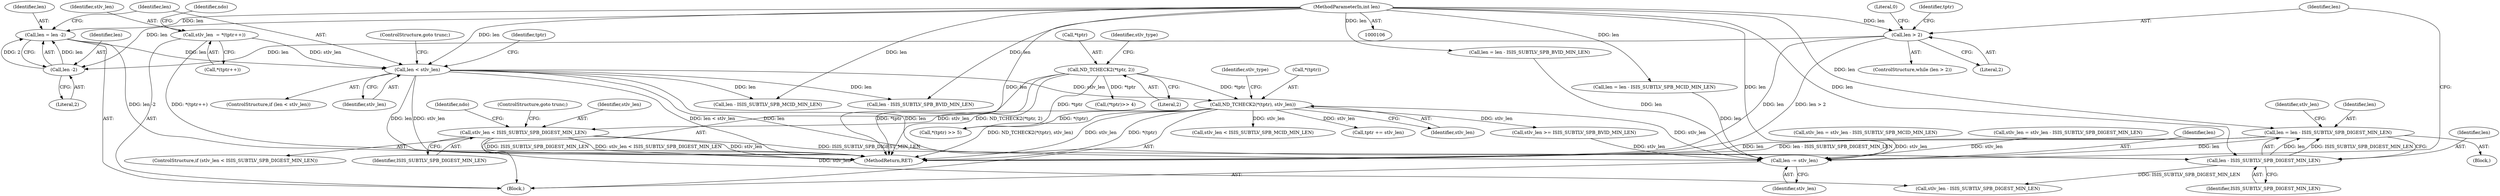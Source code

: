 digraph "0_tcpdump_b20e1639dbac84b3fcb393858521c13ad47a9d70_0@integer" {
"1000289" [label="(Call,len = len - ISIS_SUBTLV_SPB_DIGEST_MIN_LEN)"];
"1000291" [label="(Call,len - ISIS_SUBTLV_SPB_DIGEST_MIN_LEN)"];
"1000153" [label="(Call,len < stlv_len)"];
"1000147" [label="(Call,len = len -2)"];
"1000149" [label="(Call,len -2)"];
"1000116" [label="(Call,len > 2)"];
"1000109" [label="(MethodParameterIn,int len)"];
"1000129" [label="(Call,stlv_len  = *(tptr++))"];
"1000215" [label="(Call,stlv_len < ISIS_SUBTLV_SPB_DIGEST_MIN_LEN)"];
"1000157" [label="(Call,ND_TCHECK2(*(tptr), stlv_len))"];
"1000120" [label="(Call,ND_TCHECK2(*tptr, 2))"];
"1000363" [label="(Call,len -= stlv_len)"];
"1000116" [label="(Call,len > 2)"];
"1000365" [label="(Identifier,stlv_len)"];
"1000130" [label="(Identifier,stlv_len)"];
"1000206" [label="(Call,stlv_len = stlv_len - ISIS_SUBTLV_SPB_MCID_MIN_LEN)"];
"1000109" [label="(MethodParameterIn,int len)"];
"1000117" [label="(Identifier,len)"];
"1000125" [label="(Identifier,stlv_type)"];
"1000291" [label="(Call,len - ISIS_SUBTLV_SPB_DIGEST_MIN_LEN)"];
"1000151" [label="(Literal,2)"];
"1000221" [label="(Identifier,ndo)"];
"1000157" [label="(Call,ND_TCHECK2(*(tptr), stlv_len))"];
"1000347" [label="(Call,len = len - ISIS_SUBTLV_SPB_BVID_MIN_LEN)"];
"1000303" [label="(Call,stlv_len >= ISIS_SUBTLV_SPB_BVID_MIN_LEN)"];
"1000136" [label="(Identifier,ndo)"];
"1000167" [label="(Call,stlv_len < ISIS_SUBTLV_SPB_MCID_MIN_LEN)"];
"1000120" [label="(Call,ND_TCHECK2(*tptr, 2))"];
"1000295" [label="(Identifier,stlv_len)"];
"1000115" [label="(ControlStructure,while (len > 2))"];
"1000225" [label="(Call,*(tptr) >> 5)"];
"1000119" [label="(Block,)"];
"1000293" [label="(Identifier,ISIS_SUBTLV_SPB_DIGEST_MIN_LEN)"];
"1000213" [label="(Block,)"];
"1000118" [label="(Literal,2)"];
"1000363" [label="(Call,len -= stlv_len)"];
"1000129" [label="(Call,stlv_len  = *(tptr++))"];
"1000123" [label="(Literal,2)"];
"1000147" [label="(Call,len = len -2)"];
"1000156" [label="(ControlStructure,goto trunc;)"];
"1000152" [label="(ControlStructure,if (len < stlv_len))"];
"1000150" [label="(Identifier,len)"];
"1000131" [label="(Call,*(tptr++))"];
"1000367" [label="(Literal,0)"];
"1000159" [label="(Identifier,tptr)"];
"1000349" [label="(Call,len - ISIS_SUBTLV_SPB_BVID_MIN_LEN)"];
"1000216" [label="(Identifier,stlv_len)"];
"1000294" [label="(Call,stlv_len = stlv_len - ISIS_SUBTLV_SPB_DIGEST_MIN_LEN)"];
"1000149" [label="(Call,len -2)"];
"1000231" [label="(Call,(*tptr)>> 4)"];
"1000217" [label="(Identifier,ISIS_SUBTLV_SPB_DIGEST_MIN_LEN)"];
"1000158" [label="(Call,*(tptr))"];
"1000289" [label="(Call,len = len - ISIS_SUBTLV_SPB_DIGEST_MIN_LEN)"];
"1000218" [label="(ControlStructure,goto trunc;)"];
"1000360" [label="(Call,tptr += stlv_len)"];
"1000214" [label="(ControlStructure,if (stlv_len < ISIS_SUBTLV_SPB_DIGEST_MIN_LEN))"];
"1000364" [label="(Identifier,len)"];
"1000201" [label="(Call,len = len - ISIS_SUBTLV_SPB_MCID_MIN_LEN)"];
"1000381" [label="(MethodReturn,RET)"];
"1000203" [label="(Call,len - ISIS_SUBTLV_SPB_MCID_MIN_LEN)"];
"1000296" [label="(Call,stlv_len - ISIS_SUBTLV_SPB_DIGEST_MIN_LEN)"];
"1000155" [label="(Identifier,stlv_len)"];
"1000148" [label="(Identifier,len)"];
"1000122" [label="(Identifier,tptr)"];
"1000154" [label="(Identifier,len)"];
"1000160" [label="(Identifier,stlv_len)"];
"1000162" [label="(Identifier,stlv_type)"];
"1000215" [label="(Call,stlv_len < ISIS_SUBTLV_SPB_DIGEST_MIN_LEN)"];
"1000153" [label="(Call,len < stlv_len)"];
"1000121" [label="(Call,*tptr)"];
"1000292" [label="(Identifier,len)"];
"1000290" [label="(Identifier,len)"];
"1000289" -> "1000213"  [label="AST: "];
"1000289" -> "1000291"  [label="CFG: "];
"1000290" -> "1000289"  [label="AST: "];
"1000291" -> "1000289"  [label="AST: "];
"1000295" -> "1000289"  [label="CFG: "];
"1000289" -> "1000381"  [label="DDG: len - ISIS_SUBTLV_SPB_DIGEST_MIN_LEN"];
"1000289" -> "1000381"  [label="DDG: len"];
"1000291" -> "1000289"  [label="DDG: len"];
"1000291" -> "1000289"  [label="DDG: ISIS_SUBTLV_SPB_DIGEST_MIN_LEN"];
"1000109" -> "1000289"  [label="DDG: len"];
"1000289" -> "1000363"  [label="DDG: len"];
"1000291" -> "1000293"  [label="CFG: "];
"1000292" -> "1000291"  [label="AST: "];
"1000293" -> "1000291"  [label="AST: "];
"1000153" -> "1000291"  [label="DDG: len"];
"1000109" -> "1000291"  [label="DDG: len"];
"1000215" -> "1000291"  [label="DDG: ISIS_SUBTLV_SPB_DIGEST_MIN_LEN"];
"1000291" -> "1000296"  [label="DDG: ISIS_SUBTLV_SPB_DIGEST_MIN_LEN"];
"1000153" -> "1000152"  [label="AST: "];
"1000153" -> "1000155"  [label="CFG: "];
"1000154" -> "1000153"  [label="AST: "];
"1000155" -> "1000153"  [label="AST: "];
"1000156" -> "1000153"  [label="CFG: "];
"1000159" -> "1000153"  [label="CFG: "];
"1000153" -> "1000381"  [label="DDG: len"];
"1000153" -> "1000381"  [label="DDG: stlv_len"];
"1000153" -> "1000381"  [label="DDG: len < stlv_len"];
"1000147" -> "1000153"  [label="DDG: len"];
"1000109" -> "1000153"  [label="DDG: len"];
"1000129" -> "1000153"  [label="DDG: stlv_len"];
"1000153" -> "1000157"  [label="DDG: stlv_len"];
"1000153" -> "1000203"  [label="DDG: len"];
"1000153" -> "1000349"  [label="DDG: len"];
"1000153" -> "1000363"  [label="DDG: len"];
"1000147" -> "1000119"  [label="AST: "];
"1000147" -> "1000149"  [label="CFG: "];
"1000148" -> "1000147"  [label="AST: "];
"1000149" -> "1000147"  [label="AST: "];
"1000154" -> "1000147"  [label="CFG: "];
"1000147" -> "1000381"  [label="DDG: len -2"];
"1000149" -> "1000147"  [label="DDG: len"];
"1000149" -> "1000147"  [label="DDG: 2"];
"1000109" -> "1000147"  [label="DDG: len"];
"1000149" -> "1000151"  [label="CFG: "];
"1000150" -> "1000149"  [label="AST: "];
"1000151" -> "1000149"  [label="AST: "];
"1000116" -> "1000149"  [label="DDG: len"];
"1000109" -> "1000149"  [label="DDG: len"];
"1000116" -> "1000115"  [label="AST: "];
"1000116" -> "1000118"  [label="CFG: "];
"1000117" -> "1000116"  [label="AST: "];
"1000118" -> "1000116"  [label="AST: "];
"1000122" -> "1000116"  [label="CFG: "];
"1000367" -> "1000116"  [label="CFG: "];
"1000116" -> "1000381"  [label="DDG: len"];
"1000116" -> "1000381"  [label="DDG: len > 2"];
"1000109" -> "1000116"  [label="DDG: len"];
"1000109" -> "1000106"  [label="AST: "];
"1000109" -> "1000381"  [label="DDG: len"];
"1000109" -> "1000201"  [label="DDG: len"];
"1000109" -> "1000203"  [label="DDG: len"];
"1000109" -> "1000347"  [label="DDG: len"];
"1000109" -> "1000349"  [label="DDG: len"];
"1000109" -> "1000363"  [label="DDG: len"];
"1000129" -> "1000119"  [label="AST: "];
"1000129" -> "1000131"  [label="CFG: "];
"1000130" -> "1000129"  [label="AST: "];
"1000131" -> "1000129"  [label="AST: "];
"1000136" -> "1000129"  [label="CFG: "];
"1000129" -> "1000381"  [label="DDG: *(tptr++)"];
"1000215" -> "1000214"  [label="AST: "];
"1000215" -> "1000217"  [label="CFG: "];
"1000216" -> "1000215"  [label="AST: "];
"1000217" -> "1000215"  [label="AST: "];
"1000218" -> "1000215"  [label="CFG: "];
"1000221" -> "1000215"  [label="CFG: "];
"1000215" -> "1000381"  [label="DDG: stlv_len"];
"1000215" -> "1000381"  [label="DDG: ISIS_SUBTLV_SPB_DIGEST_MIN_LEN"];
"1000215" -> "1000381"  [label="DDG: stlv_len < ISIS_SUBTLV_SPB_DIGEST_MIN_LEN"];
"1000157" -> "1000215"  [label="DDG: stlv_len"];
"1000215" -> "1000296"  [label="DDG: stlv_len"];
"1000157" -> "1000119"  [label="AST: "];
"1000157" -> "1000160"  [label="CFG: "];
"1000158" -> "1000157"  [label="AST: "];
"1000160" -> "1000157"  [label="AST: "];
"1000162" -> "1000157"  [label="CFG: "];
"1000157" -> "1000381"  [label="DDG: ND_TCHECK2(*(tptr), stlv_len)"];
"1000157" -> "1000381"  [label="DDG: stlv_len"];
"1000157" -> "1000381"  [label="DDG: *(tptr)"];
"1000120" -> "1000157"  [label="DDG: *tptr"];
"1000157" -> "1000167"  [label="DDG: stlv_len"];
"1000157" -> "1000225"  [label="DDG: *(tptr)"];
"1000157" -> "1000303"  [label="DDG: stlv_len"];
"1000157" -> "1000360"  [label="DDG: stlv_len"];
"1000157" -> "1000363"  [label="DDG: stlv_len"];
"1000120" -> "1000119"  [label="AST: "];
"1000120" -> "1000123"  [label="CFG: "];
"1000121" -> "1000120"  [label="AST: "];
"1000123" -> "1000120"  [label="AST: "];
"1000125" -> "1000120"  [label="CFG: "];
"1000120" -> "1000381"  [label="DDG: *tptr"];
"1000120" -> "1000381"  [label="DDG: ND_TCHECK2(*tptr, 2)"];
"1000120" -> "1000225"  [label="DDG: *tptr"];
"1000120" -> "1000231"  [label="DDG: *tptr"];
"1000363" -> "1000119"  [label="AST: "];
"1000363" -> "1000365"  [label="CFG: "];
"1000364" -> "1000363"  [label="AST: "];
"1000365" -> "1000363"  [label="AST: "];
"1000117" -> "1000363"  [label="CFG: "];
"1000303" -> "1000363"  [label="DDG: stlv_len"];
"1000206" -> "1000363"  [label="DDG: stlv_len"];
"1000294" -> "1000363"  [label="DDG: stlv_len"];
"1000347" -> "1000363"  [label="DDG: len"];
"1000201" -> "1000363"  [label="DDG: len"];
}

